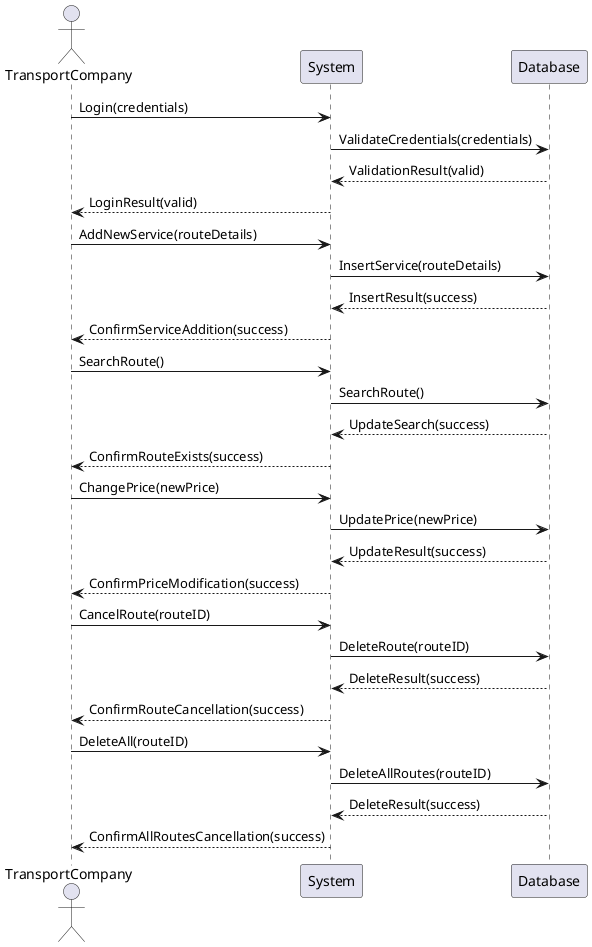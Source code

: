 @startuml
actor TransportCompany as TC
participant System as SYS
participant Database as DB

TC -> SYS : Login(credentials)
SYS -> DB : ValidateCredentials(credentials)
DB --> SYS : ValidationResult(valid)
SYS --> TC : LoginResult(valid)

TC -> SYS : AddNewService(routeDetails)
SYS -> DB : InsertService(routeDetails)
DB --> SYS : InsertResult(success)
SYS --> TC : ConfirmServiceAddition(success)

TC -> SYS : SearchRoute()
SYS -> DB : SearchRoute()
DB --> SYS : UpdateSearch(success)
SYS --> TC : ConfirmRouteExists(success)

TC -> SYS : ChangePrice(newPrice)
SYS -> DB : UpdatePrice(newPrice)
DB --> SYS : UpdateResult(success)
SYS --> TC : ConfirmPriceModification(success)

TC -> SYS : CancelRoute(routeID)
SYS -> DB : DeleteRoute(routeID)
DB --> SYS : DeleteResult(success)
SYS --> TC : ConfirmRouteCancellation(success)

TC -> SYS : DeleteAll(routeID)
SYS -> DB : DeleteAllRoutes(routeID)
DB --> SYS : DeleteResult(success)
SYS --> TC : ConfirmAllRoutesCancellation(success)
@enduml
